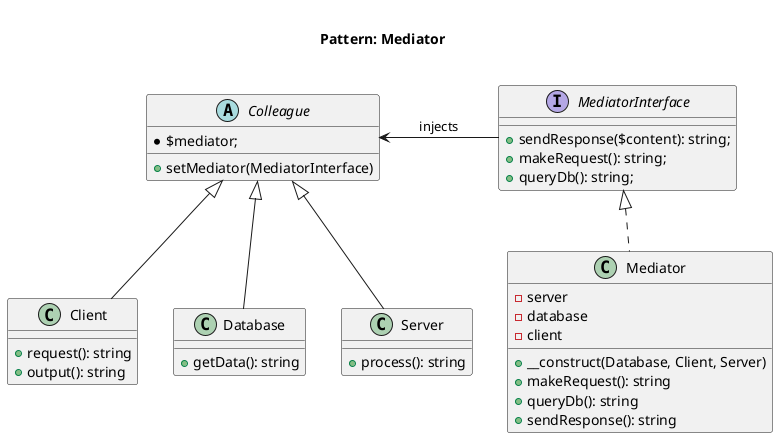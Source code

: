 @startuml
    Title <size:20>\nPattern: Mediator\n

    interface MediatorInterface {
        + sendResponse($content): string;
        + makeRequest(): string;
        + queryDb(): string;
    }

    abstract class Colleague {
        * $mediator;
        + setMediator(MediatorInterface)
    }

    class Mediator implements MediatorInterface {
        - server
        - database
        - client
        + __construct(Database, Client, Server)
        + makeRequest(): string
        + queryDb(): string
        + sendResponse(): string
    }

	class Client extends Colleague {
		+ request(): string
		+ output(): string
	}

	class Database extends Colleague {
		+ getData(): string
	}

	class Server extends Colleague {
		+ process(): string
	}

	MediatorInterface -left-> Colleague: injects

@enduml